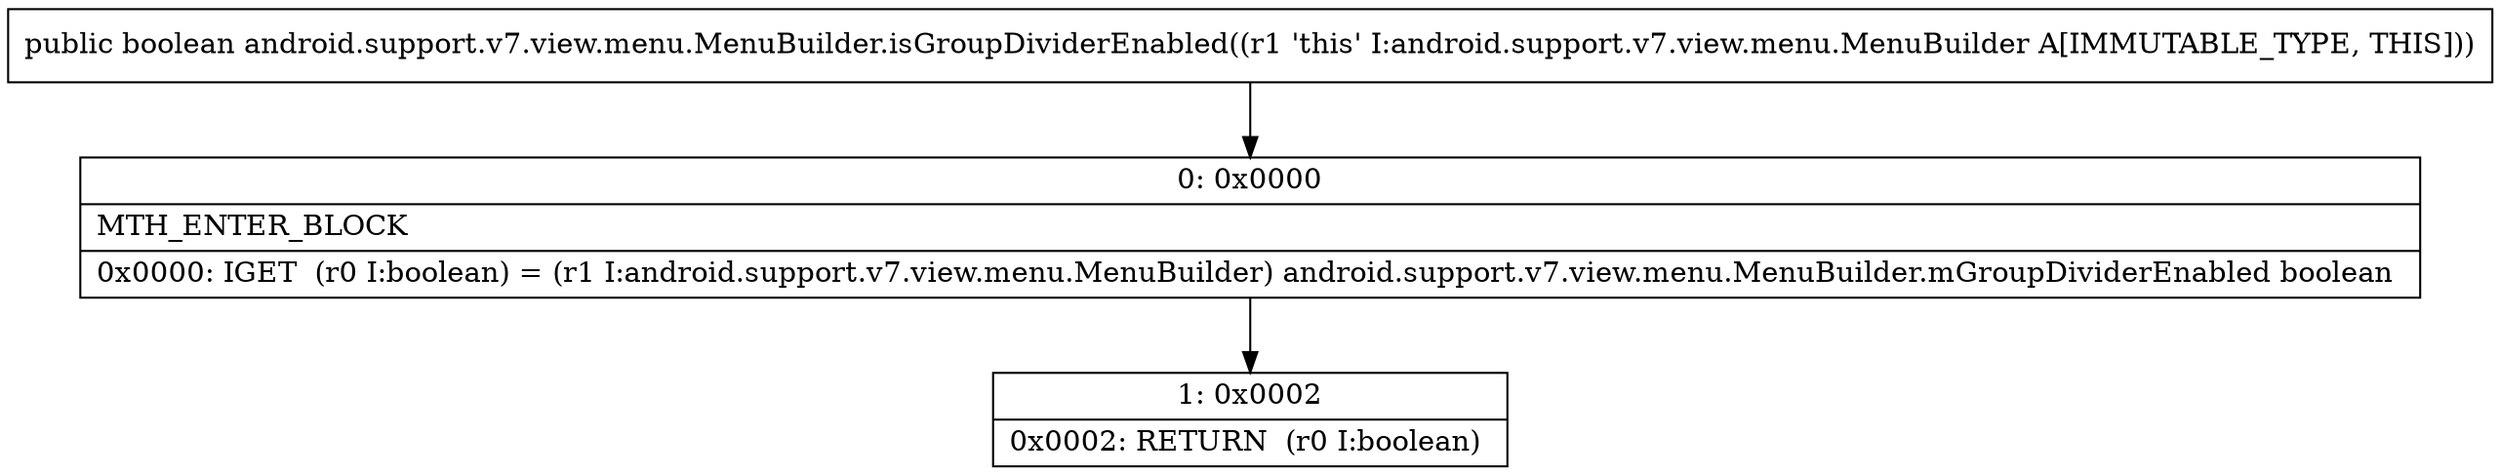 digraph "CFG forandroid.support.v7.view.menu.MenuBuilder.isGroupDividerEnabled()Z" {
Node_0 [shape=record,label="{0\:\ 0x0000|MTH_ENTER_BLOCK\l|0x0000: IGET  (r0 I:boolean) = (r1 I:android.support.v7.view.menu.MenuBuilder) android.support.v7.view.menu.MenuBuilder.mGroupDividerEnabled boolean \l}"];
Node_1 [shape=record,label="{1\:\ 0x0002|0x0002: RETURN  (r0 I:boolean) \l}"];
MethodNode[shape=record,label="{public boolean android.support.v7.view.menu.MenuBuilder.isGroupDividerEnabled((r1 'this' I:android.support.v7.view.menu.MenuBuilder A[IMMUTABLE_TYPE, THIS])) }"];
MethodNode -> Node_0;
Node_0 -> Node_1;
}

